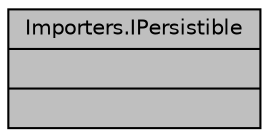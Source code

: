 digraph "Importers.IPersistible"
{
 // INTERACTIVE_SVG=YES
 // LATEX_PDF_SIZE
  edge [fontname="Helvetica",fontsize="10",labelfontname="Helvetica",labelfontsize="10"];
  node [fontname="Helvetica",fontsize="10",shape=record];
  Node1 [label="{Importers.IPersistible\n||}",height=0.2,width=0.4,color="black", fillcolor="grey75", style="filled", fontcolor="black",tooltip="Identifica las clases que se espera que la base de datos persista."];
}
